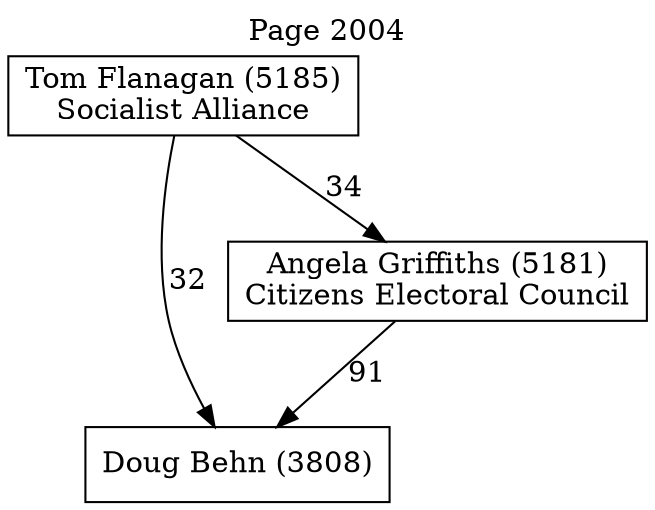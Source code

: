 // House preference flow
digraph "Doug Behn (3808)_Page_2004" {
	graph [label="Page 2004" labelloc=t mclimit=10]
	node [shape=box]
	"Doug Behn (3808)" [label="Doug Behn (3808)
"]
	"Angela Griffiths (5181)" [label="Angela Griffiths (5181)
Citizens Electoral Council"]
	"Tom Flanagan (5185)" [label="Tom Flanagan (5185)
Socialist Alliance"]
	"Angela Griffiths (5181)" -> "Doug Behn (3808)" [label=91]
	"Tom Flanagan (5185)" -> "Angela Griffiths (5181)" [label=34]
	"Tom Flanagan (5185)" -> "Doug Behn (3808)" [label=32]
}
